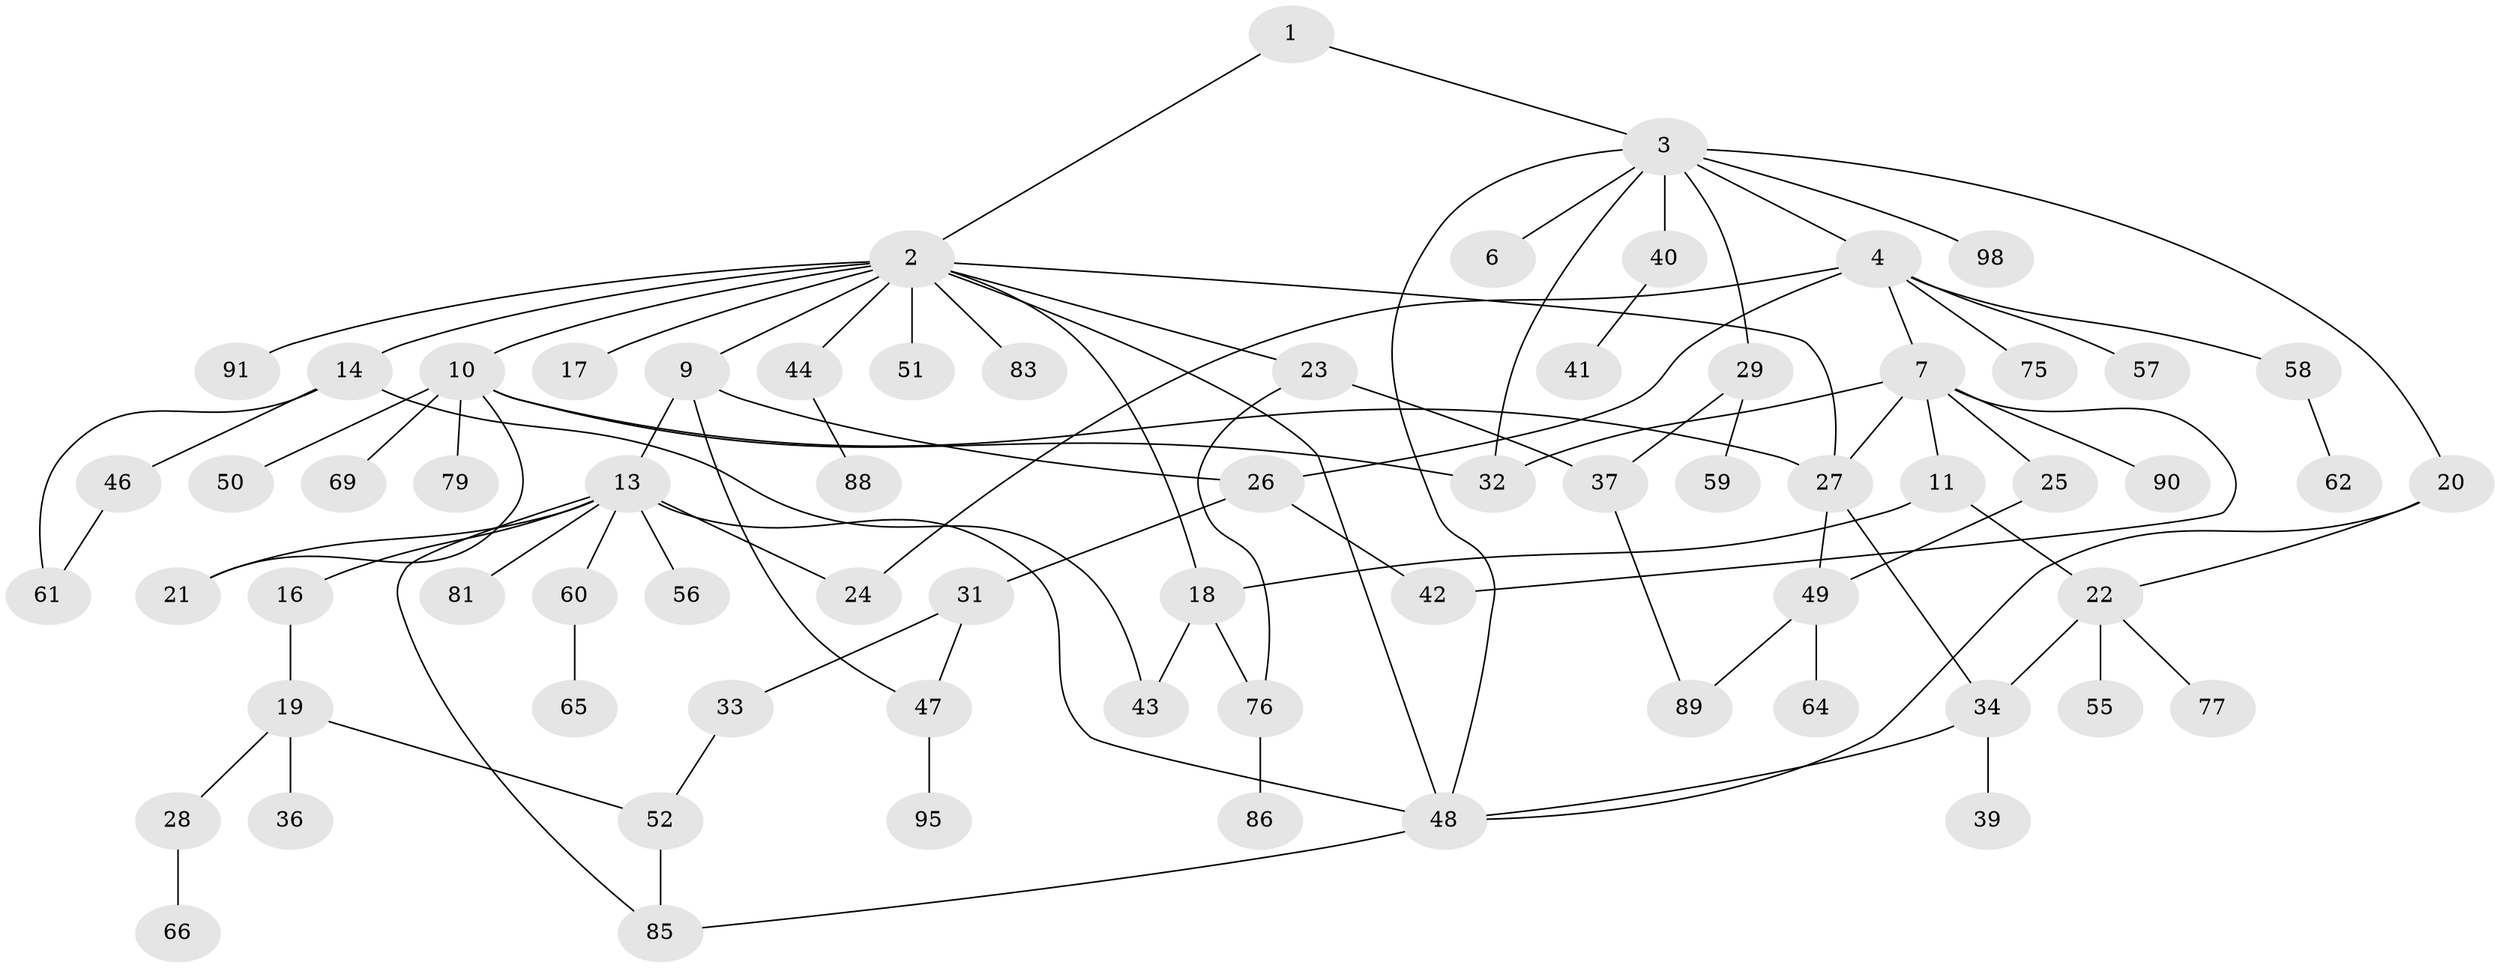 // original degree distribution, {2: 0.26, 8: 0.03, 7: 0.02, 4: 0.09, 1: 0.36, 6: 0.02, 3: 0.17, 5: 0.05}
// Generated by graph-tools (version 1.1) at 2025/54/02/21/25 11:54:43]
// undirected, 70 vertices, 94 edges
graph export_dot {
graph [start="1"]
  node [color=gray90,style=filled];
  1;
  2 [super="+8"];
  3 [super="+5"];
  4 [super="+67"];
  6;
  7 [super="+12"];
  9;
  10 [super="+15"];
  11 [super="+45"];
  13 [super="+71"];
  14 [super="+73"];
  16;
  17 [super="+80"];
  18 [super="+99"];
  19 [super="+70"];
  20;
  21;
  22 [super="+38"];
  23;
  24;
  25;
  26 [super="+30"];
  27 [super="+54"];
  28 [super="+84"];
  29;
  31;
  32 [super="+35"];
  33 [super="+53"];
  34 [super="+82"];
  36;
  37 [super="+74"];
  39;
  40;
  41;
  42;
  43 [super="+63"];
  44;
  46;
  47 [super="+87"];
  48 [super="+78"];
  49 [super="+72"];
  50;
  51;
  52 [super="+97"];
  55 [super="+68"];
  56;
  57;
  58;
  59;
  60;
  61 [super="+93"];
  62;
  64;
  65;
  66;
  69;
  75;
  76 [super="+100"];
  77;
  79 [super="+92"];
  81;
  83 [super="+94"];
  85;
  86;
  88;
  89;
  90 [super="+96"];
  91;
  95;
  98;
  1 -- 2;
  1 -- 3;
  2 -- 10;
  2 -- 17;
  2 -- 18;
  2 -- 51;
  2 -- 83;
  2 -- 23;
  2 -- 9;
  2 -- 91;
  2 -- 44;
  2 -- 14;
  2 -- 48;
  2 -- 27;
  3 -- 4;
  3 -- 29;
  3 -- 40;
  3 -- 98;
  3 -- 48;
  3 -- 32;
  3 -- 20;
  3 -- 6;
  4 -- 7;
  4 -- 24;
  4 -- 26;
  4 -- 57;
  4 -- 58;
  4 -- 75;
  7 -- 11;
  7 -- 90;
  7 -- 32;
  7 -- 25;
  7 -- 42;
  7 -- 27;
  9 -- 13;
  9 -- 26;
  9 -- 47;
  10 -- 27;
  10 -- 32;
  10 -- 50;
  10 -- 69;
  10 -- 21;
  10 -- 79;
  11 -- 22;
  11 -- 18;
  13 -- 16;
  13 -- 48;
  13 -- 56;
  13 -- 60;
  13 -- 81;
  13 -- 21;
  13 -- 24;
  13 -- 85;
  14 -- 43;
  14 -- 46;
  14 -- 61;
  16 -- 19;
  18 -- 76;
  18 -- 43;
  19 -- 28;
  19 -- 36;
  19 -- 52;
  20 -- 48;
  20 -- 22;
  22 -- 34;
  22 -- 77;
  22 -- 55;
  23 -- 76;
  23 -- 37;
  25 -- 49;
  26 -- 42;
  26 -- 31;
  27 -- 34;
  27 -- 49 [weight=2];
  28 -- 66;
  29 -- 37;
  29 -- 59;
  31 -- 33;
  31 -- 47;
  33 -- 52;
  34 -- 39;
  34 -- 48;
  37 -- 89;
  40 -- 41;
  44 -- 88;
  46 -- 61;
  47 -- 95;
  48 -- 85;
  49 -- 64;
  49 -- 89;
  52 -- 85;
  58 -- 62;
  60 -- 65;
  76 -- 86;
}
